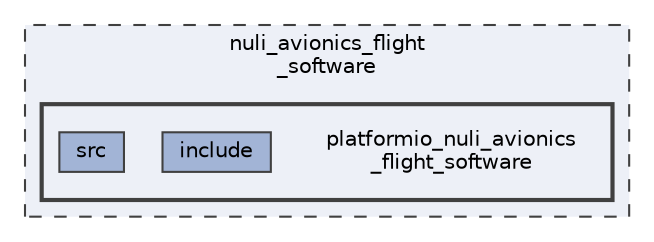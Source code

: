 digraph "nuli_avionics_flight_software/platformio_nuli_avionics_flight_software"
{
 // LATEX_PDF_SIZE
  bgcolor="transparent";
  edge [fontname=Helvetica,fontsize=10,labelfontname=Helvetica,labelfontsize=10];
  node [fontname=Helvetica,fontsize=10,shape=box,height=0.2,width=0.4];
  compound=true
  subgraph clusterdir_d4d6be99ba265d6acdfe64aec301c456 {
    graph [ bgcolor="#edf0f7", pencolor="grey25", label="nuli_avionics_flight\l_software", fontname=Helvetica,fontsize=10 style="filled,dashed", URL="dir_d4d6be99ba265d6acdfe64aec301c456.html",tooltip=""]
  subgraph clusterdir_04808d6eb8296baa88bfd174850557f6 {
    graph [ bgcolor="#edf0f7", pencolor="grey25", label="", fontname=Helvetica,fontsize=10 style="filled,bold", URL="dir_04808d6eb8296baa88bfd174850557f6.html",tooltip=""]
    dir_04808d6eb8296baa88bfd174850557f6 [shape=plaintext, label="platformio_nuli_avionics\l_flight_software"];
  dir_1de6b735a619971b4f8a4ebf5d7efc4d [label="include", fillcolor="#a2b4d6", color="grey25", style="filled", URL="dir_1de6b735a619971b4f8a4ebf5d7efc4d.html",tooltip=""];
  dir_540552997814af23142a7fbd55b3e592 [label="src", fillcolor="#a2b4d6", color="grey25", style="filled", URL="dir_540552997814af23142a7fbd55b3e592.html",tooltip=""];
  }
  }
}

